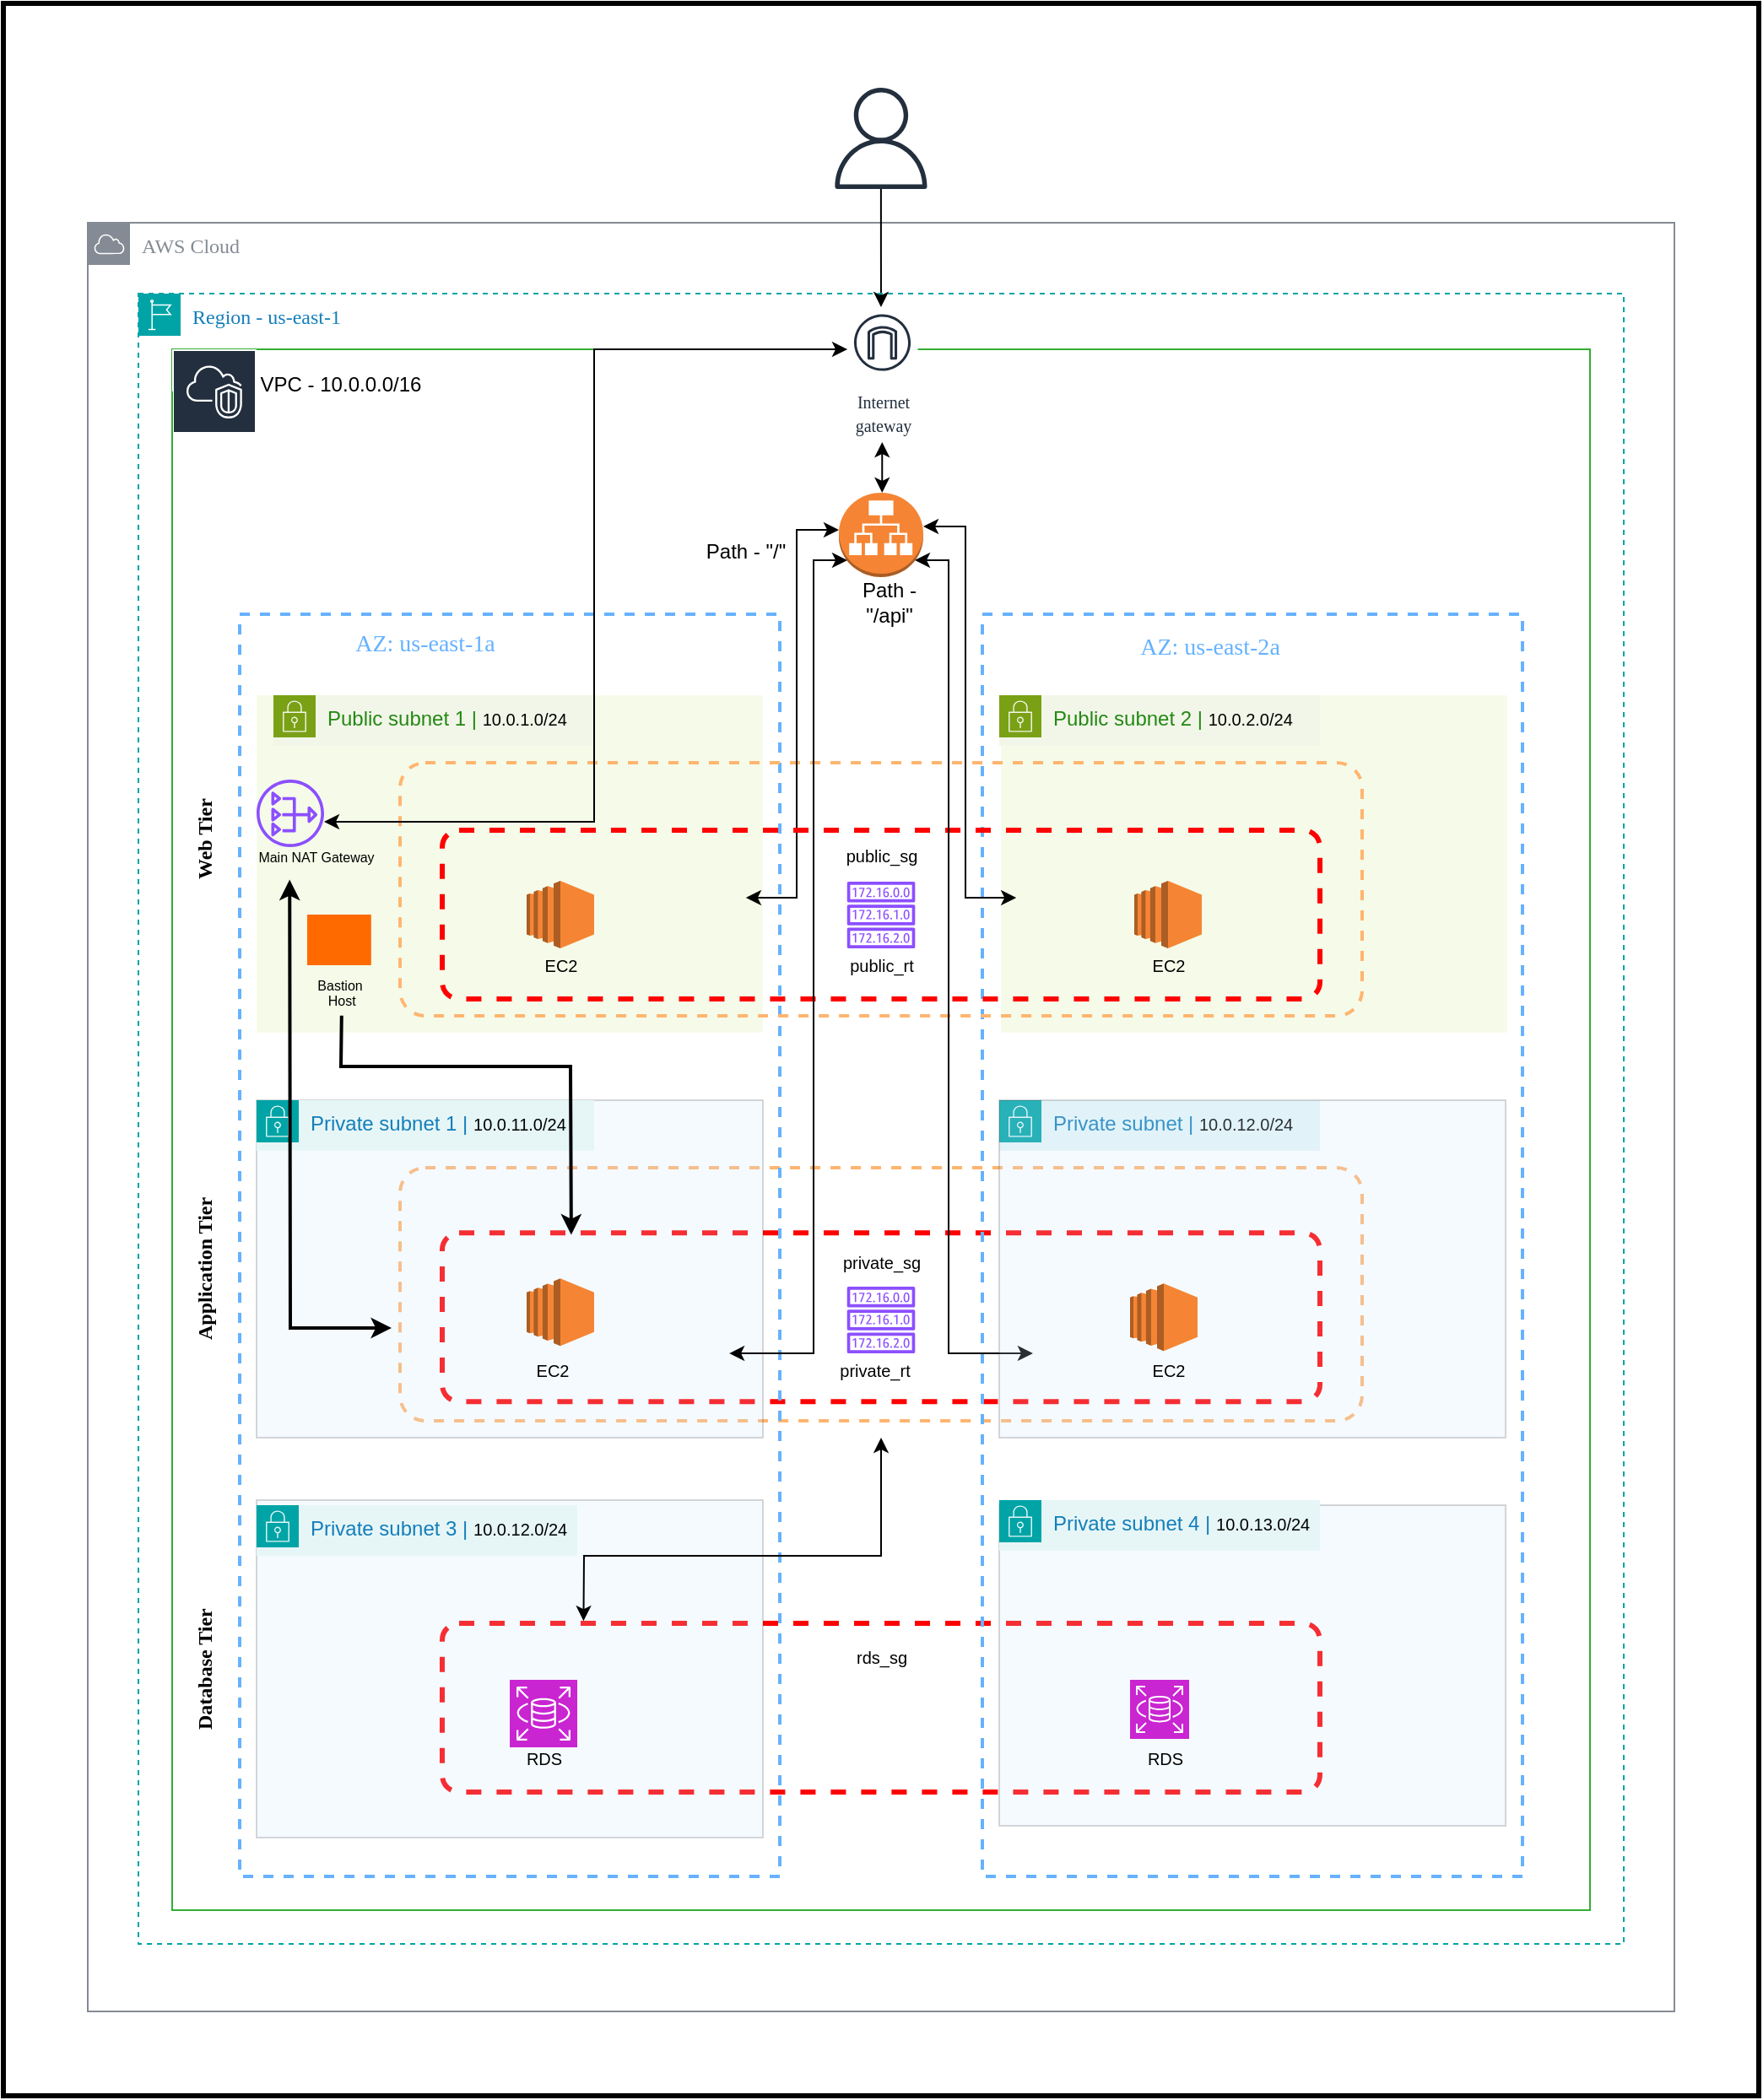 <mxfile version="26.0.16">
  <diagram name="Page-1" id="8UziDNdSAQJ0iDzosmNS">
    <mxGraphModel dx="1761" dy="2665" grid="1" gridSize="10" guides="1" tooltips="1" connect="1" arrows="1" fold="1" page="1" pageScale="1" pageWidth="850" pageHeight="1100" math="0" shadow="0">
      <root>
        <mxCell id="0" />
        <mxCell id="1" parent="0" />
        <mxCell id="b4bsQwXQGEgThEbb4vEH-125" value="" style="rounded=0;whiteSpace=wrap;html=1;align=center;verticalAlign=middle;fontFamily=Comic Sans MS;fontSize=12;fontColor=default;fontStyle=0;fillColor=none;gradientColor=none;strokeWidth=3;movable=0;resizable=0;rotatable=0;deletable=0;editable=0;locked=1;connectable=0;" parent="1" vertex="1">
          <mxGeometry x="-80" y="-1130" width="1040" height="1240" as="geometry" />
        </mxCell>
        <mxCell id="b4bsQwXQGEgThEbb4vEH-138" value="AWS Cloud" style="sketch=0;outlineConnect=0;gradientColor=none;html=1;whiteSpace=wrap;fontSize=12;fontStyle=0;shape=mxgraph.aws4.group;grIcon=mxgraph.aws4.group_aws_cloud;strokeColor=#858B94;fillColor=none;verticalAlign=top;align=left;spacingLeft=30;fontColor=#858B94;dashed=0;rounded=0;fontFamily=Comic Sans MS;movable=1;resizable=1;rotatable=1;deletable=1;editable=1;locked=0;connectable=1;" parent="1" vertex="1">
          <mxGeometry x="-30" y="-1000" width="940" height="1060" as="geometry" />
        </mxCell>
        <mxCell id="b4bsQwXQGEgThEbb4vEH-63" value="" style="rounded=1;arcSize=10;dashed=1;strokeColor=#FF0000;fillColor=none;gradientColor=none;strokeWidth=3;movable=1;resizable=1;rotatable=1;deletable=1;editable=1;locked=0;connectable=1;" parent="1" vertex="1">
          <mxGeometry x="179.99" y="-170" width="520" height="100" as="geometry" />
        </mxCell>
        <mxCell id="b4bsQwXQGEgThEbb4vEH-37" value="" style="rounded=1;arcSize=10;dashed=1;strokeColor=#FFB570;fillColor=none;gradientColor=none;strokeWidth=2;movable=1;resizable=1;rotatable=1;deletable=1;editable=1;locked=0;connectable=1;" parent="1" vertex="1">
          <mxGeometry x="155" y="-440" width="570" height="150" as="geometry" />
        </mxCell>
        <mxCell id="b4bsQwXQGEgThEbb4vEH-60" value="" style="rounded=1;arcSize=10;dashed=1;strokeColor=#FF0000;fillColor=none;gradientColor=none;strokeWidth=3;movable=1;resizable=1;rotatable=1;deletable=1;editable=1;locked=0;connectable=1;" parent="1" vertex="1">
          <mxGeometry x="180" y="-401.37" width="520" height="100" as="geometry" />
        </mxCell>
        <mxCell id="yXBtAPpHWSnMEOyGfv3l-1" value="" style="rounded=0;whiteSpace=wrap;html=1;strokeWidth=1;opacity=80;labelBackgroundColor=none;movable=1;resizable=1;rotatable=1;deletable=1;editable=1;locked=0;connectable=1;fillColor=none;strokeColor=#009900;" parent="1" vertex="1">
          <mxGeometry x="20" y="-925" width="840" height="925" as="geometry" />
        </mxCell>
        <mxCell id="b4bsQwXQGEgThEbb4vEH-3" value="" style="outlineConnect=0;dashed=0;verticalLabelPosition=bottom;verticalAlign=top;align=center;html=1;shape=mxgraph.aws3.application_load_balancer;fillColor=#F58534;gradientColor=none;movable=0;resizable=0;rotatable=0;deletable=0;editable=0;locked=1;connectable=0;" parent="1" vertex="1">
          <mxGeometry x="415" y="-840" width="50" height="50" as="geometry" />
        </mxCell>
        <mxCell id="b4bsQwXQGEgThEbb4vEH-108" style="edgeStyle=orthogonalEdgeStyle;rounded=0;orthogonalLoop=1;jettySize=auto;html=1;fontFamily=Comic Sans MS;fontSize=12;fontColor=default;fontStyle=0;" parent="1" source="b4bsQwXQGEgThEbb4vEH-4" edge="1">
          <mxGeometry relative="1" as="geometry">
            <mxPoint x="439.98" y="-950" as="targetPoint" />
          </mxGeometry>
        </mxCell>
        <mxCell id="b4bsQwXQGEgThEbb4vEH-4" value="" style="sketch=0;outlineConnect=0;fontColor=#232F3E;gradientColor=none;fillColor=#232F3D;strokeColor=none;dashed=0;verticalLabelPosition=bottom;verticalAlign=top;align=center;html=1;fontSize=12;fontStyle=0;aspect=fixed;pointerEvents=1;shape=mxgraph.aws4.user;movable=0;resizable=0;rotatable=0;deletable=0;editable=0;locked=1;connectable=0;" parent="1" vertex="1">
          <mxGeometry x="409.98" y="-1080" width="60" height="60" as="geometry" />
        </mxCell>
        <mxCell id="b4bsQwXQGEgThEbb4vEH-6" value="" style="rounded=0;whiteSpace=wrap;html=1;dashed=1;strokeWidth=2;fillColor=none;strokeColor=#66B2FF;" parent="1" vertex="1">
          <mxGeometry x="60" y="-768" width="320" height="748" as="geometry" />
        </mxCell>
        <mxCell id="b4bsQwXQGEgThEbb4vEH-12" value="" style="rounded=0;whiteSpace=wrap;html=1;dashed=1;strokeColor=#66B2FF;strokeWidth=2;fillColor=none;" parent="1" vertex="1">
          <mxGeometry x="500" y="-768" width="320" height="748" as="geometry" />
        </mxCell>
        <mxCell id="b4bsQwXQGEgThEbb4vEH-14" value="" style="rounded=0;whiteSpace=wrap;html=1;fillColor=#cdeb8b;strokeColor=#FFFFFF;opacity=20;movable=0;resizable=0;rotatable=0;deletable=0;editable=0;locked=1;connectable=0;" parent="1" vertex="1">
          <mxGeometry x="70" y="-720" width="300" height="200" as="geometry" />
        </mxCell>
        <mxCell id="b4bsQwXQGEgThEbb4vEH-17" value="" style="rounded=0;whiteSpace=wrap;html=1;fillColor=#cce5ff;strokeColor=#36393d;opacity=20;movable=0;resizable=0;rotatable=0;deletable=0;editable=0;locked=1;connectable=0;" parent="1" vertex="1">
          <mxGeometry x="70" y="-480" width="300" height="200" as="geometry" />
        </mxCell>
        <mxCell id="b4bsQwXQGEgThEbb4vEH-16" value="" style="rounded=0;whiteSpace=wrap;html=1;fillColor=#cdeb8b;strokeColor=#FFFFFF;opacity=20;" parent="1" vertex="1">
          <mxGeometry x="511" y="-720" width="300" height="200" as="geometry" />
        </mxCell>
        <mxCell id="b4bsQwXQGEgThEbb4vEH-18" value="" style="rounded=0;whiteSpace=wrap;html=1;fillColor=#cce5ff;strokeColor=#36393d;opacity=20;movable=0;resizable=0;rotatable=0;deletable=0;editable=0;locked=1;connectable=0;" parent="1" vertex="1">
          <mxGeometry x="70" y="-243" width="300" height="200" as="geometry" />
        </mxCell>
        <mxCell id="b4bsQwXQGEgThEbb4vEH-20" value="" style="rounded=0;whiteSpace=wrap;html=1;fillColor=#cce5ff;strokeColor=#36393d;opacity=20;movable=0;resizable=0;rotatable=0;deletable=0;editable=0;locked=1;connectable=0;" parent="1" vertex="1">
          <mxGeometry x="510" y="-240" width="300" height="190" as="geometry" />
        </mxCell>
        <mxCell id="b4bsQwXQGEgThEbb4vEH-21" value="" style="sketch=0;outlineConnect=0;fontColor=#232F3E;gradientColor=none;fillColor=#8C4FFF;strokeColor=none;dashed=0;verticalLabelPosition=bottom;verticalAlign=top;align=center;html=1;fontSize=12;fontStyle=0;aspect=fixed;pointerEvents=1;shape=mxgraph.aws4.nat_gateway;movable=0;resizable=0;rotatable=0;deletable=0;editable=0;locked=1;connectable=0;" parent="1" vertex="1">
          <mxGeometry x="70" y="-670" width="40" height="40" as="geometry" />
        </mxCell>
        <mxCell id="b4bsQwXQGEgThEbb4vEH-22" value="" style="points=[];aspect=fixed;html=1;align=center;shadow=0;dashed=0;fillColor=#FF6A00;strokeColor=none;shape=mxgraph.alibaba_cloud.bastionhost;" parent="1" vertex="1">
          <mxGeometry x="100" y="-590" width="37.89" height="30" as="geometry" />
        </mxCell>
        <mxCell id="b4bsQwXQGEgThEbb4vEH-23" value="Public subnet 1 |&amp;nbsp;&lt;font style=&quot;color: rgb(0, 0, 0); font-size: 10px;&quot;&gt;10.0.1.0/24&lt;/font&gt;" style="points=[[0,0],[0.25,0],[0.5,0],[0.75,0],[1,0],[1,0.25],[1,0.5],[1,0.75],[1,1],[0.75,1],[0.5,1],[0.25,1],[0,1],[0,0.75],[0,0.5],[0,0.25]];outlineConnect=0;gradientColor=none;html=1;whiteSpace=wrap;fontSize=12;fontStyle=0;container=1;pointerEvents=0;collapsible=0;recursiveResize=0;shape=mxgraph.aws4.group;grIcon=mxgraph.aws4.group_security_group;grStroke=0;strokeColor=#7AA116;fillColor=#F2F6E8;verticalAlign=top;align=left;spacingLeft=30;fontColor=#248814;dashed=0;" parent="1" vertex="1">
          <mxGeometry x="80" y="-720" width="190" height="30" as="geometry" />
        </mxCell>
        <mxCell id="b4bsQwXQGEgThEbb4vEH-24" value="Public subnet 2 | &lt;font style=&quot;color: rgb(0, 0, 0); font-size: 10px;&quot;&gt;10.0.2.0/24&lt;/font&gt;" style="points=[[0,0],[0.25,0],[0.5,0],[0.75,0],[1,0],[1,0.25],[1,0.5],[1,0.75],[1,1],[0.75,1],[0.5,1],[0.25,1],[0,1],[0,0.75],[0,0.5],[0,0.25]];outlineConnect=0;gradientColor=none;html=1;whiteSpace=wrap;fontSize=12;fontStyle=0;container=1;pointerEvents=0;collapsible=0;recursiveResize=0;shape=mxgraph.aws4.group;grIcon=mxgraph.aws4.group_security_group;grStroke=0;strokeColor=#7AA116;fillColor=#F2F6E8;verticalAlign=top;align=left;spacingLeft=30;fontColor=#248814;dashed=0;" parent="1" vertex="1">
          <mxGeometry x="510" y="-720" width="190" height="30" as="geometry" />
        </mxCell>
        <mxCell id="b4bsQwXQGEgThEbb4vEH-25" value="Private subnet 1 | &lt;font style=&quot;color: rgb(0, 0, 0); font-size: 10px;&quot;&gt;10.0.11.0/24&lt;/font&gt;" style="points=[[0,0],[0.25,0],[0.5,0],[0.75,0],[1,0],[1,0.25],[1,0.5],[1,0.75],[1,1],[0.75,1],[0.5,1],[0.25,1],[0,1],[0,0.75],[0,0.5],[0,0.25]];outlineConnect=0;gradientColor=none;html=1;whiteSpace=wrap;fontSize=12;fontStyle=0;container=1;pointerEvents=0;collapsible=0;recursiveResize=0;shape=mxgraph.aws4.group;grIcon=mxgraph.aws4.group_security_group;grStroke=0;strokeColor=#00A4A6;fillColor=#E6F6F7;verticalAlign=top;align=left;spacingLeft=30;fontColor=#147EBA;dashed=0;" parent="1" vertex="1">
          <mxGeometry x="70" y="-480" width="200" height="30" as="geometry" />
        </mxCell>
        <mxCell id="b4bsQwXQGEgThEbb4vEH-26" value="Private subnet 4 | &lt;font style=&quot;font-size: 10px; color: rgb(0, 0, 0);&quot;&gt;10.0.13.0/24&lt;/font&gt;" style="points=[[0,0],[0.25,0],[0.5,0],[0.75,0],[1,0],[1,0.25],[1,0.5],[1,0.75],[1,1],[0.75,1],[0.5,1],[0.25,1],[0,1],[0,0.75],[0,0.5],[0,0.25]];outlineConnect=0;gradientColor=none;html=1;whiteSpace=wrap;fontSize=12;fontStyle=0;container=1;pointerEvents=0;collapsible=0;recursiveResize=0;shape=mxgraph.aws4.group;grIcon=mxgraph.aws4.group_security_group;grStroke=0;strokeColor=#00A4A6;fillColor=#E6F6F7;verticalAlign=top;align=left;spacingLeft=30;fontColor=#147EBA;dashed=0;" parent="1" vertex="1">
          <mxGeometry x="510" y="-243" width="190" height="30" as="geometry" />
        </mxCell>
        <mxCell id="b4bsQwXQGEgThEbb4vEH-27" value="Private subnet | &lt;font style=&quot;color: rgb(0, 0, 0);&quot; size=&quot;1&quot;&gt;10.0.12.0/24&lt;/font&gt;" style="points=[[0,0],[0.25,0],[0.5,0],[0.75,0],[1,0],[1,0.25],[1,0.5],[1,0.75],[1,1],[0.75,1],[0.5,1],[0.25,1],[0,1],[0,0.75],[0,0.5],[0,0.25]];outlineConnect=0;gradientColor=none;html=1;whiteSpace=wrap;fontSize=12;fontStyle=0;container=1;pointerEvents=0;collapsible=0;recursiveResize=0;shape=mxgraph.aws4.group;grIcon=mxgraph.aws4.group_security_group;grStroke=0;strokeColor=#00A4A6;fillColor=#E6F6F7;verticalAlign=top;align=left;spacingLeft=30;fontColor=#147EBA;dashed=0;" parent="1" vertex="1">
          <mxGeometry x="510" y="-480" width="190" height="30" as="geometry" />
        </mxCell>
        <mxCell id="b4bsQwXQGEgThEbb4vEH-28" value="Private subnet 3 | &lt;font style=&quot;color: rgb(0, 0, 0); font-size: 10px;&quot;&gt;10.0.12.0/24&lt;/font&gt;" style="points=[[0,0],[0.25,0],[0.5,0],[0.75,0],[1,0],[1,0.25],[1,0.5],[1,0.75],[1,1],[0.75,1],[0.5,1],[0.25,1],[0,1],[0,0.75],[0,0.5],[0,0.25]];outlineConnect=0;gradientColor=none;html=1;whiteSpace=wrap;fontSize=12;fontStyle=0;container=1;pointerEvents=0;collapsible=0;recursiveResize=0;shape=mxgraph.aws4.group;grIcon=mxgraph.aws4.group_security_group;grStroke=0;strokeColor=#00A4A6;fillColor=#E6F6F7;verticalAlign=top;align=left;spacingLeft=30;fontColor=#147EBA;dashed=0;" parent="1" vertex="1">
          <mxGeometry x="70" y="-240" width="190" height="30" as="geometry" />
        </mxCell>
        <mxCell id="b4bsQwXQGEgThEbb4vEH-29" value="" style="outlineConnect=0;dashed=0;verticalLabelPosition=bottom;verticalAlign=top;align=center;html=1;shape=mxgraph.aws3.ec2;fillColor=#F58534;gradientColor=none;" parent="1" vertex="1">
          <mxGeometry x="230" y="-610" width="40" height="40" as="geometry" />
        </mxCell>
        <mxCell id="b4bsQwXQGEgThEbb4vEH-32" value="" style="outlineConnect=0;dashed=0;verticalLabelPosition=bottom;verticalAlign=top;align=center;html=1;shape=mxgraph.aws3.ec2;fillColor=#F58534;gradientColor=none;movable=0;resizable=0;rotatable=0;deletable=0;editable=0;locked=1;connectable=0;" parent="1" vertex="1">
          <mxGeometry x="230" y="-374.37" width="40" height="40" as="geometry" />
        </mxCell>
        <mxCell id="b4bsQwXQGEgThEbb4vEH-33" value="" style="outlineConnect=0;dashed=0;verticalLabelPosition=bottom;verticalAlign=top;align=center;html=1;shape=mxgraph.aws3.ec2;fillColor=#F58534;gradientColor=none;" parent="1" vertex="1">
          <mxGeometry x="590" y="-610" width="40" height="40" as="geometry" />
        </mxCell>
        <mxCell id="b4bsQwXQGEgThEbb4vEH-39" value="" style="sketch=0;outlineConnect=0;fontColor=#232F3E;gradientColor=none;fillColor=#8C4FFF;strokeColor=none;dashed=0;verticalLabelPosition=bottom;verticalAlign=top;align=center;html=1;fontSize=12;fontStyle=0;aspect=fixed;pointerEvents=1;shape=mxgraph.aws4.route_table;" parent="1" vertex="1">
          <mxGeometry x="419.75" y="-609.49" width="40.53" height="39.49" as="geometry" />
        </mxCell>
        <mxCell id="b4bsQwXQGEgThEbb4vEH-43" value="" style="sketch=0;outlineConnect=0;fontColor=#232F3E;gradientColor=none;fillColor=#8C4FFF;strokeColor=none;dashed=0;verticalLabelPosition=bottom;verticalAlign=top;align=center;html=1;fontSize=12;fontStyle=0;aspect=fixed;pointerEvents=1;shape=mxgraph.aws4.route_table;movable=0;resizable=0;rotatable=0;deletable=0;editable=0;locked=1;connectable=0;" parent="1" vertex="1">
          <mxGeometry x="419.73" y="-369.49" width="40.53" height="39.49" as="geometry" />
        </mxCell>
        <mxCell id="b4bsQwXQGEgThEbb4vEH-36" value="" style="rounded=1;arcSize=10;dashed=1;strokeColor=#FFB570;fillColor=none;gradientColor=none;strokeWidth=2;movable=1;resizable=1;rotatable=1;deletable=1;editable=1;locked=0;connectable=1;" parent="1" vertex="1">
          <mxGeometry x="155" y="-680" width="570" height="150" as="geometry" />
        </mxCell>
        <mxCell id="b4bsQwXQGEgThEbb4vEH-44" value="" style="endArrow=classic;startArrow=classic;html=1;rounded=0;strokeWidth=2;entryX=0.329;entryY=0.977;entryDx=0;entryDy=0;entryPerimeter=0;" parent="1" target="b4bsQwXQGEgThEbb4vEH-76" edge="1">
          <mxGeometry width="50" height="50" relative="1" as="geometry">
            <mxPoint x="150" y="-345" as="sourcePoint" />
            <mxPoint x="90" y="-620" as="targetPoint" />
            <Array as="points">
              <mxPoint x="90" y="-345" />
            </Array>
          </mxGeometry>
        </mxCell>
        <mxCell id="b4bsQwXQGEgThEbb4vEH-48" value="" style="endArrow=classic;startArrow=classic;html=1;rounded=0;entryX=0.654;entryY=0.4;entryDx=0;entryDy=0;entryPerimeter=0;" parent="1" target="b4bsQwXQGEgThEbb4vEH-61" edge="1">
          <mxGeometry width="50" height="50" relative="1" as="geometry">
            <mxPoint x="465" y="-820" as="sourcePoint" />
            <mxPoint x="515" y="-870" as="targetPoint" />
            <Array as="points">
              <mxPoint x="490" y="-820" />
              <mxPoint x="490" y="-600" />
            </Array>
          </mxGeometry>
        </mxCell>
        <mxCell id="b4bsQwXQGEgThEbb4vEH-49" value="" style="endArrow=classic;startArrow=classic;html=1;rounded=0;exitX=0.346;exitY=0.4;exitDx=0;exitDy=0;exitPerimeter=0;" parent="1" source="b4bsQwXQGEgThEbb4vEH-61" edge="1">
          <mxGeometry width="50" height="50" relative="1" as="geometry">
            <mxPoint x="365" y="-768" as="sourcePoint" />
            <mxPoint x="415" y="-818" as="targetPoint" />
            <Array as="points">
              <mxPoint x="390" y="-600" />
              <mxPoint x="390" y="-818" />
            </Array>
          </mxGeometry>
        </mxCell>
        <mxCell id="b4bsQwXQGEgThEbb4vEH-54" value="" style="endArrow=classic;html=1;rounded=0;strokeWidth=2;entryX=0.147;entryY=0.011;entryDx=0;entryDy=0;entryPerimeter=0;exitX=0.529;exitY=0.996;exitDx=0;exitDy=0;exitPerimeter=0;" parent="1" source="b4bsQwXQGEgThEbb4vEH-78" target="b4bsQwXQGEgThEbb4vEH-60" edge="1">
          <mxGeometry width="50" height="50" relative="1" as="geometry">
            <mxPoint x="120" y="-560" as="sourcePoint" />
            <mxPoint x="230" y="-350.257" as="targetPoint" />
            <Array as="points">
              <mxPoint x="120" y="-500" />
              <mxPoint x="256" y="-500" />
            </Array>
          </mxGeometry>
        </mxCell>
        <mxCell id="b4bsQwXQGEgThEbb4vEH-61" value="" style="rounded=1;arcSize=10;dashed=1;strokeColor=#FF0000;fillColor=none;gradientColor=none;strokeWidth=3;movable=1;resizable=1;rotatable=1;deletable=1;editable=1;locked=0;connectable=1;" parent="1" vertex="1">
          <mxGeometry x="180.01" y="-640" width="520" height="100" as="geometry" />
        </mxCell>
        <mxCell id="b4bsQwXQGEgThEbb4vEH-68" value="" style="endArrow=classic;startArrow=classic;html=1;rounded=0;exitX=0.327;exitY=0.714;exitDx=0;exitDy=0;exitPerimeter=0;" parent="1" source="b4bsQwXQGEgThEbb4vEH-60" edge="1">
          <mxGeometry width="50" height="50" relative="1" as="geometry">
            <mxPoint x="370" y="-750" as="sourcePoint" />
            <mxPoint x="420" y="-800" as="targetPoint" />
            <Array as="points">
              <mxPoint x="400" y="-330" />
              <mxPoint x="400" y="-800" />
            </Array>
          </mxGeometry>
        </mxCell>
        <mxCell id="b4bsQwXQGEgThEbb4vEH-69" value="" style="endArrow=classic;startArrow=classic;html=1;rounded=0;entryX=0.673;entryY=0.714;entryDx=0;entryDy=0;entryPerimeter=0;" parent="1" target="b4bsQwXQGEgThEbb4vEH-60" edge="1">
          <mxGeometry width="50" height="50" relative="1" as="geometry">
            <mxPoint x="460" y="-800" as="sourcePoint" />
            <mxPoint x="510" y="-850" as="targetPoint" />
            <Array as="points">
              <mxPoint x="480" y="-800" />
              <mxPoint x="480" y="-330" />
            </Array>
          </mxGeometry>
        </mxCell>
        <mxCell id="b4bsQwXQGEgThEbb4vEH-70" value="" style="endArrow=classic;startArrow=classic;html=1;rounded=0;exitX=0.161;exitY=-0.014;exitDx=0;exitDy=0;exitPerimeter=0;" parent="1" source="b4bsQwXQGEgThEbb4vEH-63" edge="1">
          <mxGeometry width="50" height="50" relative="1" as="geometry">
            <mxPoint x="390" y="-230" as="sourcePoint" />
            <mxPoint x="440" y="-280" as="targetPoint" />
            <Array as="points">
              <mxPoint x="264" y="-210" />
              <mxPoint x="440" y="-210" />
            </Array>
          </mxGeometry>
        </mxCell>
        <mxCell id="b4bsQwXQGEgThEbb4vEH-71" value="Path - &quot;/&quot;" style="text;html=1;align=center;verticalAlign=middle;whiteSpace=wrap;rounded=0;" parent="1" vertex="1">
          <mxGeometry x="329.99" y="-820" width="60" height="30" as="geometry" />
        </mxCell>
        <mxCell id="b4bsQwXQGEgThEbb4vEH-72" value="VPC - 10.0.0.0/16" style="text;html=1;align=center;verticalAlign=middle;whiteSpace=wrap;rounded=0;fontFamily=Helvetica;fontStyle=0" parent="1" vertex="1">
          <mxGeometry x="70" y="-919" width="99.99" height="30" as="geometry" />
        </mxCell>
        <mxCell id="b4bsQwXQGEgThEbb4vEH-75" value="Path - &quot;/api&quot;" style="text;html=1;align=center;verticalAlign=middle;whiteSpace=wrap;rounded=0;" parent="1" vertex="1">
          <mxGeometry x="415" y="-790" width="60" height="30" as="geometry" />
        </mxCell>
        <mxCell id="b4bsQwXQGEgThEbb4vEH-76" value="&lt;font style=&quot;font-size: 8px;&quot;&gt;Main NAT Gateway&lt;/font&gt;" style="text;html=1;align=center;verticalAlign=middle;resizable=0;points=[];autosize=1;strokeColor=none;fillColor=none;" parent="1" vertex="1">
          <mxGeometry x="60" y="-640" width="90" height="30" as="geometry" />
        </mxCell>
        <mxCell id="b4bsQwXQGEgThEbb4vEH-78" value="&lt;div style=&quot;line-height: 70%;&quot;&gt;&lt;font style=&quot;line-height: 70%; font-size: 8px;&quot;&gt;Bastion&lt;/font&gt;&lt;div&gt;&lt;font style=&quot;line-height: 70%; font-size: 8px;&quot;&gt;&amp;nbsp;Host&lt;/font&gt;&lt;/div&gt;&lt;/div&gt;" style="text;html=1;align=center;verticalAlign=middle;resizable=0;points=[];autosize=1;strokeColor=none;fillColor=none;" parent="1" vertex="1">
          <mxGeometry x="93.94" y="-560" width="50" height="30" as="geometry" />
        </mxCell>
        <mxCell id="b4bsQwXQGEgThEbb4vEH-81" value="&lt;div style=&quot;line-height: 70%;&quot;&gt;&lt;font style=&quot;font-size: 10px;&quot;&gt;public_rt&lt;/font&gt;&lt;/div&gt;" style="text;html=1;align=center;verticalAlign=middle;resizable=0;points=[];autosize=1;strokeColor=none;fillColor=none;" parent="1" vertex="1">
          <mxGeometry x="409.98" y="-570" width="60" height="20" as="geometry" />
        </mxCell>
        <mxCell id="b4bsQwXQGEgThEbb4vEH-83" value="&lt;div style=&quot;line-height: 70%;&quot;&gt;&lt;span style=&quot;font-size: 10px;&quot;&gt;private_rt&lt;/span&gt;&lt;/div&gt;" style="text;html=1;align=center;verticalAlign=middle;resizable=0;points=[];autosize=1;strokeColor=none;fillColor=none;" parent="1" vertex="1">
          <mxGeometry x="401" y="-330" width="70" height="20" as="geometry" />
        </mxCell>
        <mxCell id="b4bsQwXQGEgThEbb4vEH-84" value="&lt;div style=&quot;line-height: 70%;&quot;&gt;&lt;font style=&quot;font-size: 10px;&quot;&gt;public_sg&lt;/font&gt;&lt;/div&gt;" style="text;html=1;align=center;verticalAlign=middle;resizable=0;points=[];autosize=1;strokeColor=none;fillColor=none;" parent="1" vertex="1">
          <mxGeometry x="404.98" y="-635" width="70" height="20" as="geometry" />
        </mxCell>
        <mxCell id="b4bsQwXQGEgThEbb4vEH-85" value="&lt;div style=&quot;line-height: 70%;&quot;&gt;&lt;font style=&quot;font-size: 10px;&quot;&gt;private_sg&lt;/font&gt;&lt;/div&gt;" style="text;html=1;align=center;verticalAlign=middle;resizable=0;points=[];autosize=1;strokeColor=none;fillColor=none;" parent="1" vertex="1">
          <mxGeometry x="405.01" y="-394.37" width="70" height="20" as="geometry" />
        </mxCell>
        <mxCell id="b4bsQwXQGEgThEbb4vEH-87" value="&lt;div style=&quot;line-height: 70%;&quot;&gt;&lt;span style=&quot;font-size: 10px;&quot;&gt;rds_sg&lt;/span&gt;&lt;/div&gt;" style="text;html=1;align=center;verticalAlign=middle;resizable=0;points=[];autosize=1;strokeColor=none;fillColor=none;" parent="1" vertex="1">
          <mxGeometry x="415.01" y="-160" width="50" height="20" as="geometry" />
        </mxCell>
        <mxCell id="b4bsQwXQGEgThEbb4vEH-89" value="&lt;b&gt;Web Tier&lt;/b&gt;" style="text;html=1;align=center;verticalAlign=middle;whiteSpace=wrap;rounded=0;fontFamily=Comic Sans MS;fontSize=12;fontColor=default;fontStyle=0;imageAlign=center;rotation=180;direction=west;flipV=1;flipH=1;textDirection=vertical-lr;" parent="1" vertex="1">
          <mxGeometry x="10" y="-690" width="60" height="110" as="geometry" />
        </mxCell>
        <mxCell id="b4bsQwXQGEgThEbb4vEH-92" value="&lt;b&gt;Application Tier&lt;/b&gt;" style="text;html=1;align=center;verticalAlign=middle;whiteSpace=wrap;rounded=0;fontFamily=Comic Sans MS;fontSize=12;fontColor=default;fontStyle=0;imageAlign=center;rotation=180;direction=west;flipV=0;flipH=0;textDirection=vertical-lr;movable=0;resizable=0;rotatable=0;deletable=0;editable=0;locked=1;connectable=0;" parent="1" vertex="1">
          <mxGeometry x="10" y="-435" width="60" height="110" as="geometry" />
        </mxCell>
        <mxCell id="b4bsQwXQGEgThEbb4vEH-93" value="&lt;b&gt;Database Tier&lt;/b&gt;" style="text;html=1;align=center;verticalAlign=middle;whiteSpace=wrap;rounded=0;fontFamily=Comic Sans MS;fontSize=12;fontColor=default;fontStyle=0;imageAlign=center;rotation=180;direction=west;flipV=0;flipH=0;textDirection=vertical-lr;" parent="1" vertex="1">
          <mxGeometry x="10" y="-198" width="60" height="110" as="geometry" />
        </mxCell>
        <mxCell id="b4bsQwXQGEgThEbb4vEH-52" value="" style="endArrow=classic;startArrow=classic;html=1;rounded=0;strokeWidth=1;" parent="1" edge="1">
          <mxGeometry width="50" height="50" relative="1" as="geometry">
            <mxPoint x="110" y="-645" as="sourcePoint" />
            <mxPoint x="420" y="-925" as="targetPoint" />
            <Array as="points">
              <mxPoint x="270" y="-645" />
              <mxPoint x="270" y="-925" />
              <mxPoint x="350" y="-925" />
            </Array>
          </mxGeometry>
        </mxCell>
        <mxCell id="b4bsQwXQGEgThEbb4vEH-95" value="&lt;font style=&quot;font-size: 14px; color: rgb(102, 178, 255);&quot;&gt;AZ: us-east-1a&lt;/font&gt;" style="text;html=1;align=center;verticalAlign=middle;whiteSpace=wrap;rounded=0;fontFamily=Comic Sans MS;fontSize=12;fontColor=default;fontStyle=0;" parent="1" vertex="1">
          <mxGeometry x="115" y="-770" width="110" height="40" as="geometry" />
        </mxCell>
        <mxCell id="b4bsQwXQGEgThEbb4vEH-97" value="&lt;font style=&quot;font-size: 14px; color: rgb(102, 178, 255);&quot;&gt;AZ: us-east-2&lt;/font&gt;&lt;span style=&quot;color: light-dark(rgb(102, 178, 255), rgb(37, 102, 168)); font-size: 14px; background-color: transparent;&quot;&gt;a&lt;/span&gt;" style="text;html=1;align=center;verticalAlign=middle;whiteSpace=wrap;rounded=0;fontFamily=Comic Sans MS;fontSize=12;fontColor=default;fontStyle=0;" parent="1" vertex="1">
          <mxGeometry x="580" y="-768" width="110" height="40" as="geometry" />
        </mxCell>
        <mxCell id="b4bsQwXQGEgThEbb4vEH-104" value="Region - us-east-1&amp;nbsp;&amp;nbsp;" style="points=[[0,0],[0.25,0],[0.5,0],[0.75,0],[1,0],[1,0.25],[1,0.5],[1,0.75],[1,1],[0.75,1],[0.5,1],[0.25,1],[0,1],[0,0.75],[0,0.5],[0,0.25]];outlineConnect=0;gradientColor=none;html=1;whiteSpace=wrap;fontSize=12;fontStyle=0;container=1;pointerEvents=0;collapsible=0;recursiveResize=0;shape=mxgraph.aws4.group;grIcon=mxgraph.aws4.group_region;strokeColor=#00A4A6;fillColor=none;verticalAlign=top;align=left;spacingLeft=30;fontColor=#147EBA;dashed=1;rounded=0;fontFamily=Comic Sans MS;" parent="1" vertex="1">
          <mxGeometry y="-958" width="880" height="978" as="geometry" />
        </mxCell>
        <mxCell id="b4bsQwXQGEgThEbb4vEH-133" value="" style="endArrow=classic;startArrow=classic;html=1;rounded=0;strokeWidth=1;" parent="b4bsQwXQGEgThEbb4vEH-104" edge="1">
          <mxGeometry width="50" height="50" relative="1" as="geometry">
            <mxPoint x="440.63" y="118" as="sourcePoint" />
            <mxPoint x="440.63" y="88" as="targetPoint" />
          </mxGeometry>
        </mxCell>
        <mxCell id="b4bsQwXQGEgThEbb4vEH-19" value="" style="rounded=0;whiteSpace=wrap;html=1;fillColor=#cce5ff;strokeColor=#36393d;opacity=20;" parent="b4bsQwXQGEgThEbb4vEH-104" vertex="1">
          <mxGeometry x="510" y="478" width="300" height="200" as="geometry" />
        </mxCell>
        <mxCell id="ZIgHY1fUhH3D-UyXOdHA-4" value="&lt;div style=&quot;line-height: 70%;&quot;&gt;&lt;font style=&quot;font-size: 10px;&quot;&gt;EC2&lt;/font&gt;&lt;/div&gt;" style="text;html=1;align=center;verticalAlign=middle;resizable=0;points=[];autosize=1;strokeColor=none;fillColor=none;" vertex="1" parent="b4bsQwXQGEgThEbb4vEH-104">
          <mxGeometry x="590" y="628" width="40" height="20" as="geometry" />
        </mxCell>
        <mxCell id="ZIgHY1fUhH3D-UyXOdHA-7" value="&lt;div style=&quot;line-height: 70%;&quot;&gt;&lt;font style=&quot;font-size: 10px;&quot;&gt;EC2&lt;/font&gt;&lt;/div&gt;" style="text;html=1;align=center;verticalAlign=middle;resizable=0;points=[];autosize=1;strokeColor=none;fillColor=none;" vertex="1" parent="b4bsQwXQGEgThEbb4vEH-104">
          <mxGeometry x="590" y="388" width="40" height="20" as="geometry" />
        </mxCell>
        <mxCell id="ZIgHY1fUhH3D-UyXOdHA-12" value="&lt;div style=&quot;line-height: 70%;&quot;&gt;&lt;font style=&quot;font-size: 10px;&quot;&gt;RDS&lt;/font&gt;&lt;/div&gt;" style="text;html=1;align=center;verticalAlign=middle;resizable=0;points=[];autosize=1;strokeColor=none;fillColor=none;movable=0;rotatable=0;deletable=0;editable=0;locked=1;connectable=0;" vertex="1" parent="b4bsQwXQGEgThEbb4vEH-104">
          <mxGeometry x="220" y="858" width="40" height="20" as="geometry" />
        </mxCell>
        <mxCell id="b4bsQwXQGEgThEbb4vEH-120" value="" style="sketch=0;points=[[0,0,0],[0.25,0,0],[0.5,0,0],[0.75,0,0],[1,0,0],[0,1,0],[0.25,1,0],[0.5,1,0],[0.75,1,0],[1,1,0],[0,0.25,0],[0,0.5,0],[0,0.75,0],[1,0.25,0],[1,0.5,0],[1,0.75,0]];outlineConnect=0;fontColor=#232F3E;fillColor=#C925D1;strokeColor=#ffffff;dashed=0;verticalLabelPosition=bottom;verticalAlign=top;align=center;html=1;fontSize=12;fontStyle=0;aspect=fixed;shape=mxgraph.aws4.resourceIcon;resIcon=mxgraph.aws4.rds;movable=0;resizable=0;rotatable=0;deletable=0;editable=0;locked=1;connectable=0;" parent="1" vertex="1">
          <mxGeometry x="587.5" y="-136.5" width="35" height="35" as="geometry" />
        </mxCell>
        <mxCell id="b4bsQwXQGEgThEbb4vEH-128" value="&lt;div&gt;&lt;br&gt;&lt;/div&gt;&lt;div&gt;&lt;br&gt;&lt;/div&gt;" style="sketch=0;outlineConnect=0;fontColor=#232F3E;gradientColor=none;strokeColor=#ffffff;fillColor=#232F3E;dashed=0;verticalLabelPosition=middle;verticalAlign=bottom;align=center;html=1;whiteSpace=wrap;fontSize=10;fontStyle=1;spacing=3;shape=mxgraph.aws4.productIcon;prIcon=mxgraph.aws4.vpc;rounded=0;fontFamily=Comic Sans MS;" parent="1" vertex="1">
          <mxGeometry x="20" y="-925" width="50" height="25" as="geometry" />
        </mxCell>
        <mxCell id="b4bsQwXQGEgThEbb4vEH-129" value="&lt;font style=&quot;font-size: 10px; line-height: 80%;&quot;&gt;Internet&lt;br&gt;gateway&lt;/font&gt;" style="sketch=0;outlineConnect=0;fontColor=#232F3E;gradientColor=none;strokeColor=#232F3E;fillColor=#ffffff;dashed=0;verticalLabelPosition=bottom;verticalAlign=top;align=center;html=1;fontSize=12;fontStyle=0;aspect=fixed;shape=mxgraph.aws4.resourceIcon;resIcon=mxgraph.aws4.internet_gateway;rounded=0;fontFamily=Comic Sans MS;" parent="1" vertex="1">
          <mxGeometry x="419.75" y="-950" width="42" height="42" as="geometry" />
        </mxCell>
        <mxCell id="ZIgHY1fUhH3D-UyXOdHA-1" value="" style="outlineConnect=0;dashed=0;verticalLabelPosition=bottom;verticalAlign=top;align=center;html=1;shape=mxgraph.aws3.ec2;fillColor=#F58534;gradientColor=none;movable=0;resizable=0;rotatable=0;deletable=0;editable=0;locked=1;connectable=0;" vertex="1" parent="1">
          <mxGeometry x="587.5" y="-371.37" width="40" height="40" as="geometry" />
        </mxCell>
        <mxCell id="ZIgHY1fUhH3D-UyXOdHA-2" value="" style="sketch=0;points=[[0,0,0],[0.25,0,0],[0.5,0,0],[0.75,0,0],[1,0,0],[0,1,0],[0.25,1,0],[0.5,1,0],[0.75,1,0],[1,1,0],[0,0.25,0],[0,0.5,0],[0,0.75,0],[1,0.25,0],[1,0.5,0],[1,0.75,0]];outlineConnect=0;fontColor=#232F3E;fillColor=#C925D1;strokeColor=#ffffff;dashed=0;verticalLabelPosition=bottom;verticalAlign=top;align=center;html=1;fontSize=12;fontStyle=0;aspect=fixed;shape=mxgraph.aws4.resourceIcon;resIcon=mxgraph.aws4.rds;movable=0;resizable=0;rotatable=0;deletable=0;editable=0;locked=1;connectable=0;" vertex="1" parent="1">
          <mxGeometry x="220" y="-136.5" width="40" height="40" as="geometry" />
        </mxCell>
        <mxCell id="ZIgHY1fUhH3D-UyXOdHA-3" value="&lt;div style=&quot;line-height: 70%;&quot;&gt;&lt;font style=&quot;font-size: 10px;&quot;&gt;EC2&lt;/font&gt;&lt;/div&gt;" style="text;html=1;align=center;verticalAlign=middle;resizable=0;points=[];autosize=1;strokeColor=none;fillColor=none;" vertex="1" parent="1">
          <mxGeometry x="230.0" y="-570" width="40" height="20" as="geometry" />
        </mxCell>
        <mxCell id="ZIgHY1fUhH3D-UyXOdHA-10" value="&lt;div style=&quot;line-height: 70%;&quot;&gt;&lt;font style=&quot;font-size: 10px;&quot;&gt;EC2&lt;/font&gt;&lt;/div&gt;" style="text;html=1;align=center;verticalAlign=middle;resizable=0;points=[];autosize=1;strokeColor=none;fillColor=none;movable=0;rotatable=0;deletable=0;editable=0;locked=1;connectable=0;" vertex="1" parent="1">
          <mxGeometry x="225" y="-330" width="40" height="20" as="geometry" />
        </mxCell>
        <mxCell id="ZIgHY1fUhH3D-UyXOdHA-15" value="&lt;div style=&quot;line-height: 70%;&quot;&gt;&lt;font style=&quot;font-size: 10px;&quot;&gt;RDS&lt;/font&gt;&lt;/div&gt;" style="text;html=1;align=center;verticalAlign=middle;resizable=0;points=[];autosize=1;strokeColor=none;fillColor=none;movable=0;rotatable=0;deletable=0;editable=0;locked=1;connectable=0;" vertex="1" parent="1">
          <mxGeometry x="587.5" y="-100" width="40" height="20" as="geometry" />
        </mxCell>
      </root>
    </mxGraphModel>
  </diagram>
</mxfile>
